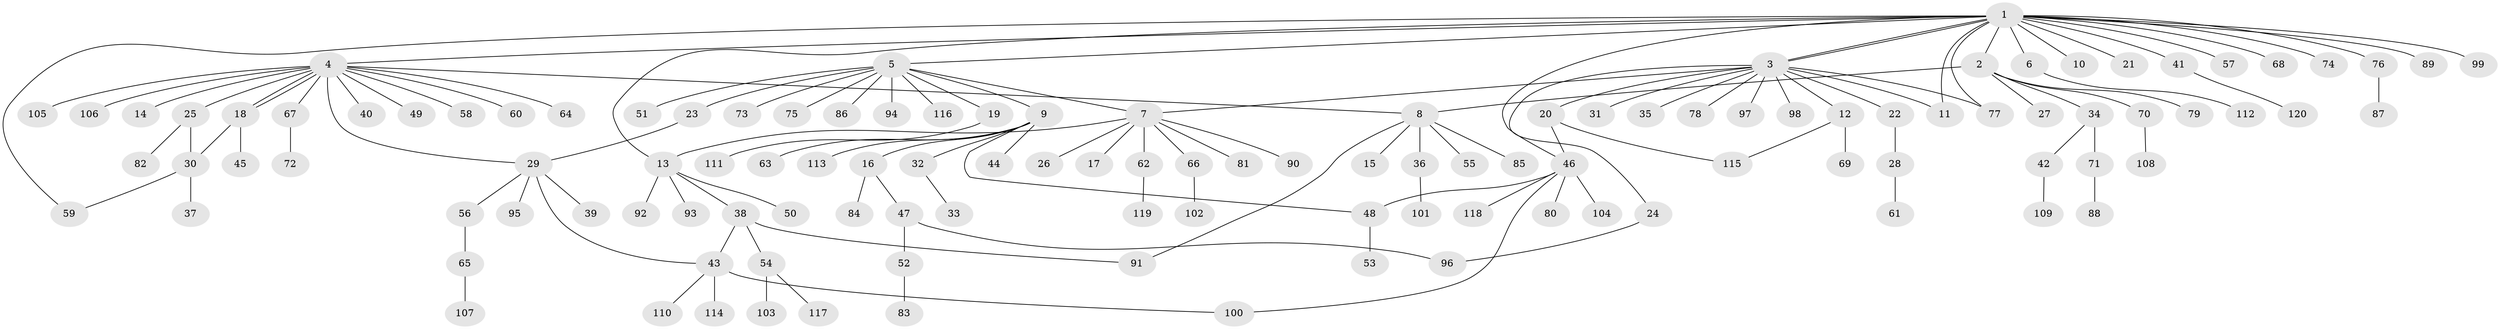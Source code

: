 // Generated by graph-tools (version 1.1) at 2025/49/03/09/25 03:49:51]
// undirected, 120 vertices, 136 edges
graph export_dot {
graph [start="1"]
  node [color=gray90,style=filled];
  1;
  2;
  3;
  4;
  5;
  6;
  7;
  8;
  9;
  10;
  11;
  12;
  13;
  14;
  15;
  16;
  17;
  18;
  19;
  20;
  21;
  22;
  23;
  24;
  25;
  26;
  27;
  28;
  29;
  30;
  31;
  32;
  33;
  34;
  35;
  36;
  37;
  38;
  39;
  40;
  41;
  42;
  43;
  44;
  45;
  46;
  47;
  48;
  49;
  50;
  51;
  52;
  53;
  54;
  55;
  56;
  57;
  58;
  59;
  60;
  61;
  62;
  63;
  64;
  65;
  66;
  67;
  68;
  69;
  70;
  71;
  72;
  73;
  74;
  75;
  76;
  77;
  78;
  79;
  80;
  81;
  82;
  83;
  84;
  85;
  86;
  87;
  88;
  89;
  90;
  91;
  92;
  93;
  94;
  95;
  96;
  97;
  98;
  99;
  100;
  101;
  102;
  103;
  104;
  105;
  106;
  107;
  108;
  109;
  110;
  111;
  112;
  113;
  114;
  115;
  116;
  117;
  118;
  119;
  120;
  1 -- 2;
  1 -- 3;
  1 -- 3;
  1 -- 4;
  1 -- 5;
  1 -- 6;
  1 -- 10;
  1 -- 11;
  1 -- 13;
  1 -- 21;
  1 -- 41;
  1 -- 46;
  1 -- 57;
  1 -- 59;
  1 -- 68;
  1 -- 74;
  1 -- 76;
  1 -- 77;
  1 -- 89;
  1 -- 99;
  2 -- 8;
  2 -- 27;
  2 -- 34;
  2 -- 70;
  2 -- 79;
  3 -- 7;
  3 -- 11;
  3 -- 12;
  3 -- 20;
  3 -- 22;
  3 -- 24;
  3 -- 31;
  3 -- 35;
  3 -- 77;
  3 -- 78;
  3 -- 97;
  3 -- 98;
  4 -- 8;
  4 -- 14;
  4 -- 18;
  4 -- 18;
  4 -- 25;
  4 -- 29;
  4 -- 40;
  4 -- 49;
  4 -- 58;
  4 -- 60;
  4 -- 64;
  4 -- 67;
  4 -- 105;
  4 -- 106;
  5 -- 7;
  5 -- 9;
  5 -- 19;
  5 -- 23;
  5 -- 51;
  5 -- 73;
  5 -- 75;
  5 -- 86;
  5 -- 94;
  5 -- 116;
  6 -- 112;
  7 -- 13;
  7 -- 17;
  7 -- 26;
  7 -- 62;
  7 -- 66;
  7 -- 81;
  7 -- 90;
  8 -- 15;
  8 -- 36;
  8 -- 55;
  8 -- 85;
  8 -- 91;
  9 -- 16;
  9 -- 32;
  9 -- 44;
  9 -- 48;
  9 -- 63;
  9 -- 113;
  12 -- 69;
  12 -- 115;
  13 -- 38;
  13 -- 50;
  13 -- 92;
  13 -- 93;
  16 -- 47;
  16 -- 84;
  18 -- 30;
  18 -- 45;
  19 -- 111;
  20 -- 46;
  20 -- 115;
  22 -- 28;
  23 -- 29;
  24 -- 96;
  25 -- 30;
  25 -- 82;
  28 -- 61;
  29 -- 39;
  29 -- 43;
  29 -- 56;
  29 -- 95;
  30 -- 37;
  30 -- 59;
  32 -- 33;
  34 -- 42;
  34 -- 71;
  36 -- 101;
  38 -- 43;
  38 -- 54;
  38 -- 91;
  41 -- 120;
  42 -- 109;
  43 -- 100;
  43 -- 110;
  43 -- 114;
  46 -- 48;
  46 -- 80;
  46 -- 100;
  46 -- 104;
  46 -- 118;
  47 -- 52;
  47 -- 96;
  48 -- 53;
  52 -- 83;
  54 -- 103;
  54 -- 117;
  56 -- 65;
  62 -- 119;
  65 -- 107;
  66 -- 102;
  67 -- 72;
  70 -- 108;
  71 -- 88;
  76 -- 87;
}
